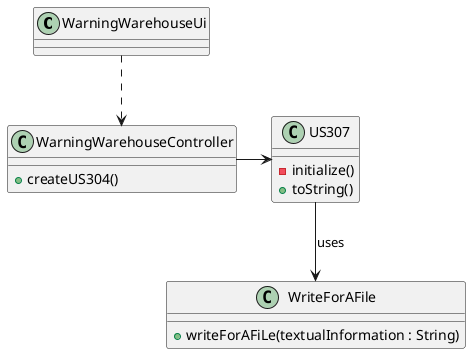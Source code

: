 @startuml
'https://plantuml.com/sequence-diagram

class WarningWarehouseUi{

}

class WarningWarehouseController{
+ createUS304()
}


class US307 {
- initialize()
+ toString()

}

class WriteForAFile{
+ writeForAFiLe(textualInformation : String)

}


WarningWarehouseUi ..> WarningWarehouseController
WarningWarehouseController -> US307
US307 --> WriteForAFile : uses
@enduml